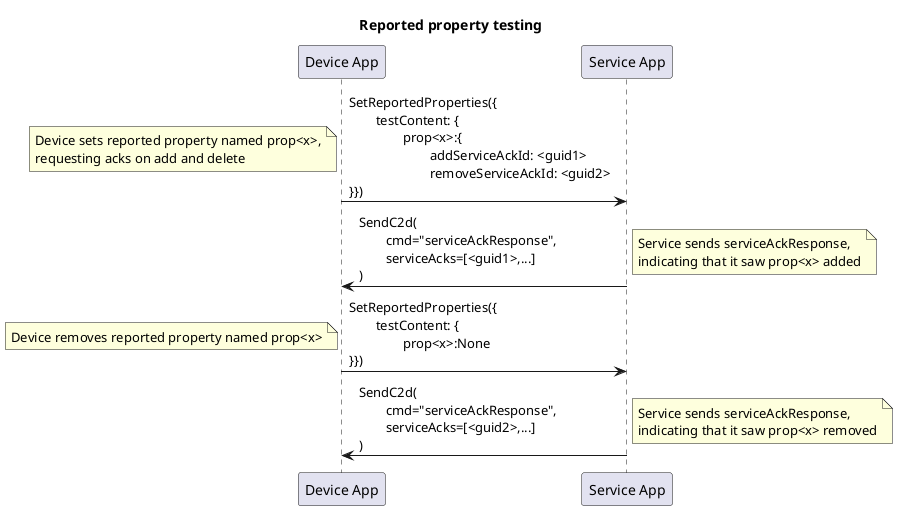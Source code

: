 @startuml
participant "Device App" as D
participant "Service App" as S

title **Reported property testing**

D -> S: SetReportedProperties({\n\ttestContent: {\n\t\tprop<x>:{\n\t\t\taddServiceAckId: <guid1>\n\t\t\tremoveServiceAckId: <guid2>\n}})
note left:  Device sets reported property named prop<x>,\nrequesting acks on add and delete

S -> D: SendC2d(\n\tcmd="serviceAckResponse", \n\tserviceAcks=[<guid1>,...]\n)
note right: Service sends serviceAckResponse,\nindicating that it saw prop<x> added

D -> S: SetReportedProperties({\n\ttestContent: {\n\t\tprop<x>:None\n}})
note left: Device removes reported property named prop<x>

S -> D: SendC2d(\n\tcmd="serviceAckResponse", \n\tserviceAcks=[<guid2>,...]\n)
note right: Service sends serviceAckResponse,\nindicating that it saw prop<x> removed

@enduml